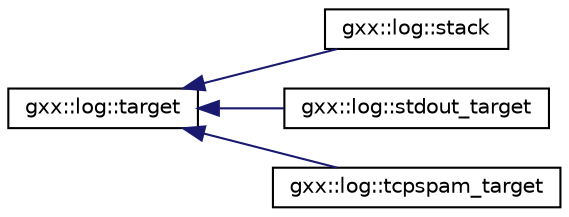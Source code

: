 digraph "Graphical Class Hierarchy"
{
  edge [fontname="Helvetica",fontsize="10",labelfontname="Helvetica",labelfontsize="10"];
  node [fontname="Helvetica",fontsize="10",shape=record];
  rankdir="LR";
  Node1 [label="gxx::log::target",height=0.2,width=0.4,color="black", fillcolor="white", style="filled",URL="$classgxx_1_1log_1_1target.html"];
  Node1 -> Node2 [dir="back",color="midnightblue",fontsize="10",style="solid",fontname="Helvetica"];
  Node2 [label="gxx::log::stack",height=0.2,width=0.4,color="black", fillcolor="white", style="filled",URL="$classgxx_1_1log_1_1stack.html"];
  Node1 -> Node3 [dir="back",color="midnightblue",fontsize="10",style="solid",fontname="Helvetica"];
  Node3 [label="gxx::log::stdout_target",height=0.2,width=0.4,color="black", fillcolor="white", style="filled",URL="$structgxx_1_1log_1_1stdout__target.html"];
  Node1 -> Node4 [dir="back",color="midnightblue",fontsize="10",style="solid",fontname="Helvetica"];
  Node4 [label="gxx::log::tcpspam_target",height=0.2,width=0.4,color="black", fillcolor="white", style="filled",URL="$classgxx_1_1log_1_1tcpspam__target.html"];
}
